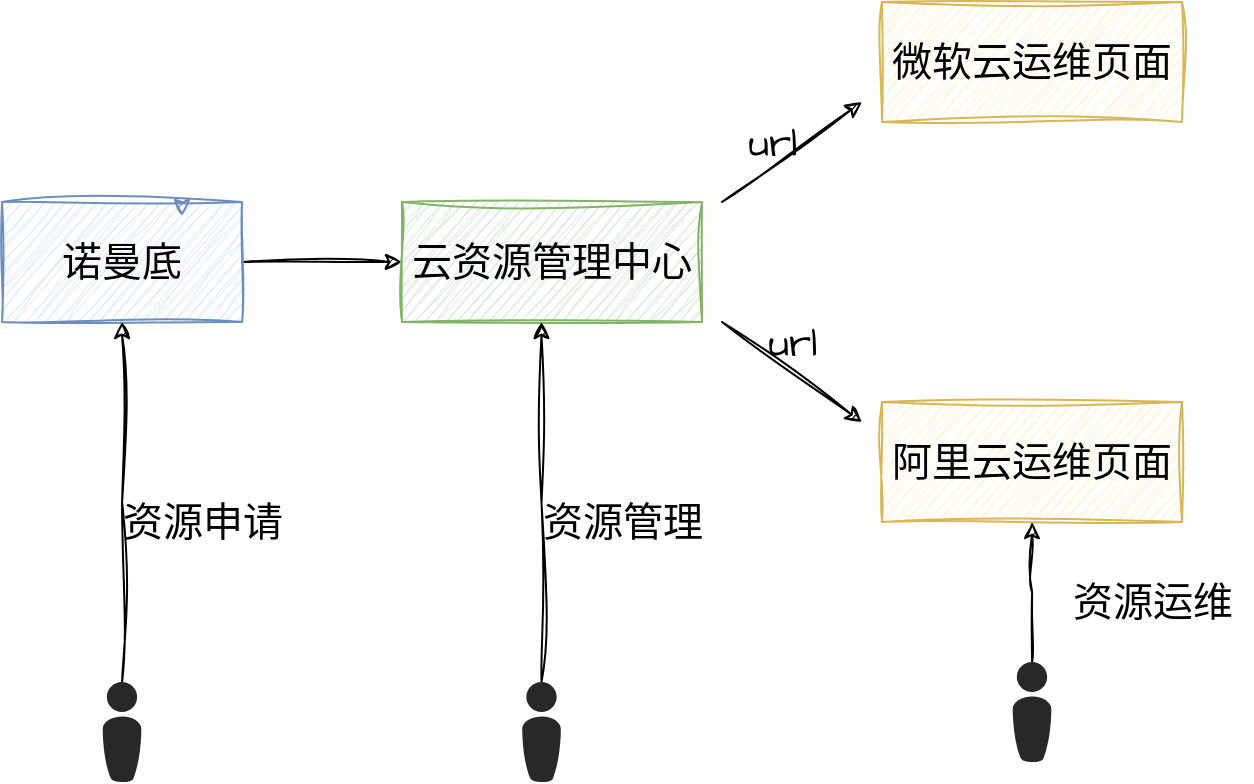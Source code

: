 <mxfile version="23.1.1" type="github">
  <diagram name="第 1 页" id="cvR19Zr3YUChWfjuxhta">
    <mxGraphModel dx="1070" dy="660" grid="0" gridSize="10" guides="1" tooltips="1" connect="1" arrows="1" fold="1" page="1" pageScale="1" pageWidth="827" pageHeight="1169" math="0" shadow="0">
      <root>
        <mxCell id="0" />
        <mxCell id="1" parent="0" />
        <mxCell id="IKWgj84FRVQrwSGQuQwl-3" value="" style="edgeStyle=orthogonalEdgeStyle;rounded=0;sketch=1;hachureGap=4;jiggle=2;curveFitting=1;orthogonalLoop=1;jettySize=auto;html=1;fontFamily=Architects Daughter;fontSource=https%3A%2F%2Ffonts.googleapis.com%2Fcss%3Ffamily%3DArchitects%2BDaughter;fontSize=16;" edge="1" parent="1" source="IKWgj84FRVQrwSGQuQwl-1" target="IKWgj84FRVQrwSGQuQwl-2">
          <mxGeometry relative="1" as="geometry" />
        </mxCell>
        <mxCell id="IKWgj84FRVQrwSGQuQwl-1" value="诺曼底" style="rounded=0;whiteSpace=wrap;html=1;sketch=1;hachureGap=4;jiggle=2;curveFitting=1;fontFamily=Architects Daughter;fontSource=https%3A%2F%2Ffonts.googleapis.com%2Fcss%3Ffamily%3DArchitects%2BDaughter;fontSize=20;fillColor=#dae8fc;strokeColor=#6c8ebf;" vertex="1" parent="1">
          <mxGeometry x="60" y="280" width="120" height="60" as="geometry" />
        </mxCell>
        <mxCell id="IKWgj84FRVQrwSGQuQwl-2" value="云资源管理中心" style="rounded=0;whiteSpace=wrap;html=1;sketch=1;hachureGap=4;jiggle=2;curveFitting=1;fontFamily=Architects Daughter;fontSource=https%3A%2F%2Ffonts.googleapis.com%2Fcss%3Ffamily%3DArchitects%2BDaughter;fontSize=20;fillColor=#d5e8d4;strokeColor=#82b366;" vertex="1" parent="1">
          <mxGeometry x="260" y="280" width="150" height="60" as="geometry" />
        </mxCell>
        <mxCell id="IKWgj84FRVQrwSGQuQwl-4" value="微软云运维页面" style="rounded=0;whiteSpace=wrap;html=1;sketch=1;hachureGap=4;jiggle=2;curveFitting=1;fontFamily=Architects Daughter;fontSource=https%3A%2F%2Ffonts.googleapis.com%2Fcss%3Ffamily%3DArchitects%2BDaughter;fontSize=20;fillColor=#fff2cc;strokeColor=#d6b656;" vertex="1" parent="1">
          <mxGeometry x="500" y="180" width="150" height="60" as="geometry" />
        </mxCell>
        <mxCell id="IKWgj84FRVQrwSGQuQwl-6" value="阿里云运维页面" style="rounded=0;whiteSpace=wrap;html=1;sketch=1;hachureGap=4;jiggle=2;curveFitting=1;fontFamily=Architects Daughter;fontSource=https%3A%2F%2Ffonts.googleapis.com%2Fcss%3Ffamily%3DArchitects%2BDaughter;fontSize=20;fillColor=#fff2cc;strokeColor=#d6b656;" vertex="1" parent="1">
          <mxGeometry x="500" y="380" width="150" height="60" as="geometry" />
        </mxCell>
        <mxCell id="IKWgj84FRVQrwSGQuQwl-7" value="" style="endArrow=classic;html=1;rounded=0;sketch=1;hachureGap=4;jiggle=2;curveFitting=1;fontFamily=Architects Daughter;fontSource=https%3A%2F%2Ffonts.googleapis.com%2Fcss%3Ffamily%3DArchitects%2BDaughter;fontSize=16;" edge="1" parent="1">
          <mxGeometry width="50" height="50" relative="1" as="geometry">
            <mxPoint x="420" y="280" as="sourcePoint" />
            <mxPoint x="490" y="230" as="targetPoint" />
          </mxGeometry>
        </mxCell>
        <mxCell id="IKWgj84FRVQrwSGQuQwl-8" value="" style="endArrow=classic;html=1;rounded=0;sketch=1;hachureGap=4;jiggle=2;curveFitting=1;fontFamily=Architects Daughter;fontSource=https%3A%2F%2Ffonts.googleapis.com%2Fcss%3Ffamily%3DArchitects%2BDaughter;fontSize=16;" edge="1" parent="1">
          <mxGeometry width="50" height="50" relative="1" as="geometry">
            <mxPoint x="420" y="340" as="sourcePoint" />
            <mxPoint x="490" y="390" as="targetPoint" />
          </mxGeometry>
        </mxCell>
        <mxCell id="IKWgj84FRVQrwSGQuQwl-9" value="url" style="text;html=1;align=center;verticalAlign=middle;resizable=0;points=[];autosize=1;strokeColor=none;fillColor=none;fontSize=20;fontFamily=Architects Daughter;" vertex="1" parent="1">
          <mxGeometry x="420" y="230" width="50" height="40" as="geometry" />
        </mxCell>
        <mxCell id="IKWgj84FRVQrwSGQuQwl-10" value="url" style="text;html=1;align=center;verticalAlign=middle;resizable=0;points=[];autosize=1;strokeColor=none;fillColor=none;fontSize=20;fontFamily=Architects Daughter;" vertex="1" parent="1">
          <mxGeometry x="430" y="330" width="50" height="40" as="geometry" />
        </mxCell>
        <mxCell id="IKWgj84FRVQrwSGQuQwl-12" value="" style="edgeStyle=orthogonalEdgeStyle;rounded=0;sketch=1;hachureGap=4;jiggle=2;curveFitting=1;orthogonalLoop=1;jettySize=auto;html=1;fontFamily=Architects Daughter;fontSource=https%3A%2F%2Ffonts.googleapis.com%2Fcss%3Ffamily%3DArchitects%2BDaughter;fontSize=16;" edge="1" parent="1" source="IKWgj84FRVQrwSGQuQwl-11" target="IKWgj84FRVQrwSGQuQwl-1">
          <mxGeometry relative="1" as="geometry" />
        </mxCell>
        <mxCell id="IKWgj84FRVQrwSGQuQwl-11" value="" style="verticalLabelPosition=bottom;sketch=0;html=1;fillColor=#282828;strokeColor=none;verticalAlign=top;pointerEvents=1;align=center;shape=mxgraph.cisco_safe.people_places_things_icons.icon8;hachureGap=4;jiggle=2;curveFitting=1;fontFamily=Architects Daughter;fontSource=https%3A%2F%2Ffonts.googleapis.com%2Fcss%3Ffamily%3DArchitects%2BDaughter;fontSize=20;" vertex="1" parent="1">
          <mxGeometry x="110.25" y="520" width="19.5" height="50" as="geometry" />
        </mxCell>
        <mxCell id="IKWgj84FRVQrwSGQuQwl-13" value="资源申请" style="text;html=1;align=center;verticalAlign=middle;resizable=0;points=[];autosize=1;strokeColor=none;fillColor=none;fontSize=20;fontFamily=Architects Daughter;" vertex="1" parent="1">
          <mxGeometry x="110.25" y="420" width="100" height="40" as="geometry" />
        </mxCell>
        <mxCell id="IKWgj84FRVQrwSGQuQwl-14" value="" style="edgeStyle=orthogonalEdgeStyle;rounded=0;sketch=1;hachureGap=4;jiggle=2;curveFitting=1;orthogonalLoop=1;jettySize=auto;html=1;fontFamily=Architects Daughter;fontSource=https%3A%2F%2Ffonts.googleapis.com%2Fcss%3Ffamily%3DArchitects%2BDaughter;fontSize=16;" edge="1" parent="1" source="IKWgj84FRVQrwSGQuQwl-15">
          <mxGeometry relative="1" as="geometry">
            <mxPoint x="329.75" y="340" as="targetPoint" />
          </mxGeometry>
        </mxCell>
        <mxCell id="IKWgj84FRVQrwSGQuQwl-15" value="" style="verticalLabelPosition=bottom;sketch=0;html=1;fillColor=#282828;strokeColor=none;verticalAlign=top;pointerEvents=1;align=center;shape=mxgraph.cisco_safe.people_places_things_icons.icon8;hachureGap=4;jiggle=2;curveFitting=1;fontFamily=Architects Daughter;fontSource=https%3A%2F%2Ffonts.googleapis.com%2Fcss%3Ffamily%3DArchitects%2BDaughter;fontSize=20;" vertex="1" parent="1">
          <mxGeometry x="320" y="520" width="19.5" height="50" as="geometry" />
        </mxCell>
        <mxCell id="IKWgj84FRVQrwSGQuQwl-16" value="资源管理" style="text;html=1;align=center;verticalAlign=middle;resizable=0;points=[];autosize=1;strokeColor=none;fillColor=none;fontSize=20;fontFamily=Architects Daughter;" vertex="1" parent="1">
          <mxGeometry x="320" y="420" width="100" height="40" as="geometry" />
        </mxCell>
        <mxCell id="IKWgj84FRVQrwSGQuQwl-18" value="" style="edgeStyle=orthogonalEdgeStyle;rounded=0;sketch=1;hachureGap=4;jiggle=2;curveFitting=1;orthogonalLoop=1;jettySize=auto;html=1;fontFamily=Architects Daughter;fontSource=https%3A%2F%2Ffonts.googleapis.com%2Fcss%3Ffamily%3DArchitects%2BDaughter;fontSize=16;" edge="1" parent="1" source="IKWgj84FRVQrwSGQuQwl-17" target="IKWgj84FRVQrwSGQuQwl-6">
          <mxGeometry relative="1" as="geometry" />
        </mxCell>
        <mxCell id="IKWgj84FRVQrwSGQuQwl-17" value="" style="verticalLabelPosition=bottom;sketch=0;html=1;fillColor=#282828;strokeColor=none;verticalAlign=top;pointerEvents=1;align=center;shape=mxgraph.cisco_safe.people_places_things_icons.icon8;hachureGap=4;jiggle=2;curveFitting=1;fontFamily=Architects Daughter;fontSource=https%3A%2F%2Ffonts.googleapis.com%2Fcss%3Ffamily%3DArchitects%2BDaughter;fontSize=20;" vertex="1" parent="1">
          <mxGeometry x="565.25" y="510" width="19.5" height="50" as="geometry" />
        </mxCell>
        <mxCell id="IKWgj84FRVQrwSGQuQwl-19" value="资源运维" style="text;html=1;align=center;verticalAlign=middle;resizable=0;points=[];autosize=1;strokeColor=none;fillColor=none;fontSize=20;fontFamily=Architects Daughter;" vertex="1" parent="1">
          <mxGeometry x="584.75" y="460" width="100" height="40" as="geometry" />
        </mxCell>
        <mxCell id="IKWgj84FRVQrwSGQuQwl-20" style="edgeStyle=orthogonalEdgeStyle;rounded=0;sketch=1;hachureGap=4;jiggle=2;curveFitting=1;orthogonalLoop=1;jettySize=auto;html=1;exitX=0.75;exitY=0;exitDx=0;exitDy=0;entryX=0.75;entryY=0.117;entryDx=0;entryDy=0;entryPerimeter=0;fontFamily=Architects Daughter;fontSource=https%3A%2F%2Ffonts.googleapis.com%2Fcss%3Ffamily%3DArchitects%2BDaughter;fontSize=16;fillColor=#dae8fc;strokeColor=#6c8ebf;" edge="1" parent="1" source="IKWgj84FRVQrwSGQuQwl-1" target="IKWgj84FRVQrwSGQuQwl-1">
          <mxGeometry relative="1" as="geometry" />
        </mxCell>
      </root>
    </mxGraphModel>
  </diagram>
</mxfile>
